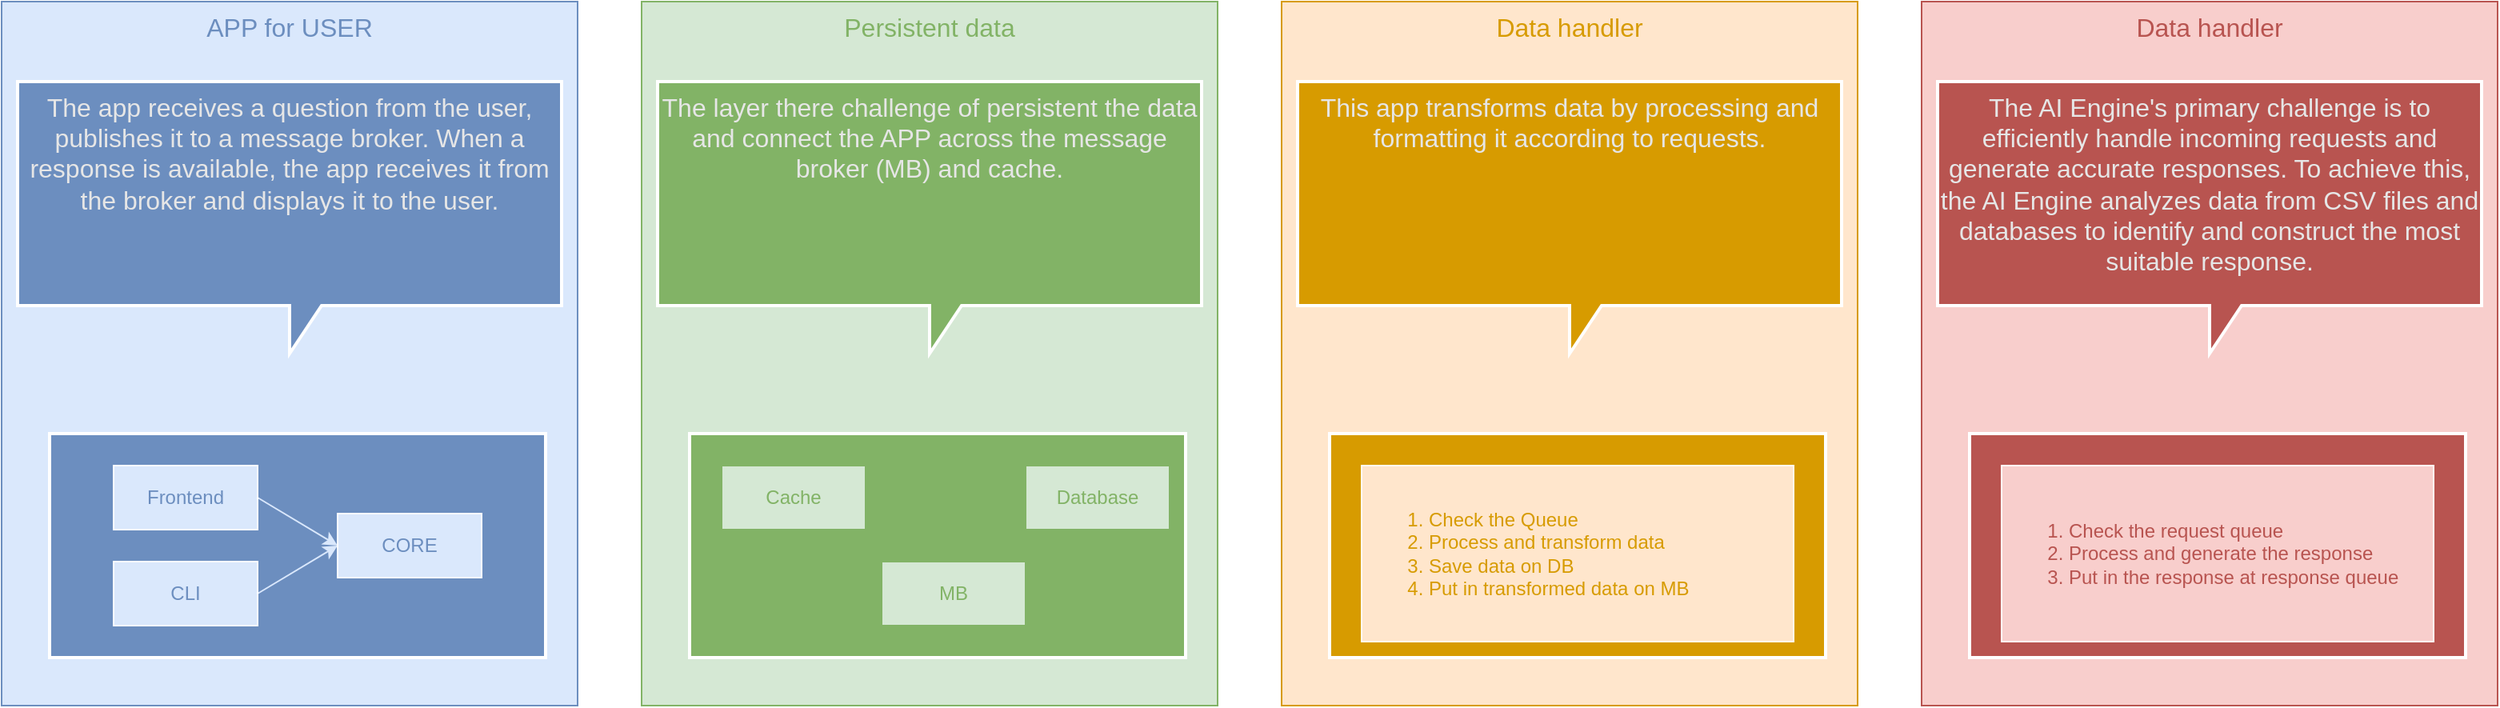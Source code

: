 <mxfile version="24.8.2">
  <diagram name="Page-1" id="_6Ou2vyIiJacVviFSDDl">
    <mxGraphModel dx="1472" dy="788" grid="1" gridSize="10" guides="1" tooltips="1" connect="1" arrows="1" fold="1" page="1" pageScale="1" pageWidth="850" pageHeight="1100" math="0" shadow="0">
      <root>
        <mxCell id="0" />
        <mxCell id="1" parent="0" />
        <mxCell id="4Rh9HGUH51ezD_pu8aO8-1" value="&lt;font color=&quot;#6c8ebf&quot; style=&quot;font-size: 16px;&quot;&gt;APP for USER&lt;/font&gt;" style="rounded=0;whiteSpace=wrap;html=1;verticalAlign=top;fillColor=#DAE8FC;strokeColor=#6C8EBF;" vertex="1" parent="1">
          <mxGeometry x="40" y="120" width="360" height="440" as="geometry" />
        </mxCell>
        <mxCell id="4Rh9HGUH51ezD_pu8aO8-2" value="&lt;span id=&quot;docs-internal-guid-0b733362-7fff-4ea3-4a3c-9b98c2995169&quot;&gt;&lt;p style=&quot;line-height:1.2;margin-top:0pt;margin-bottom:0pt;&quot; dir=&quot;ltr&quot;&gt;&lt;span style=&quot;font-size: 12pt; font-family: Arial, sans-serif; background-color: transparent; font-variant-numeric: normal; font-variant-east-asian: normal; font-variant-alternates: normal; font-variant-position: normal; font-variant-emoji: normal; vertical-align: baseline; white-space-collapse: preserve;&quot;&gt;&lt;font color=&quot;#e6e6e6&quot;&gt;The app receives a question from the user, publishes it to a message broker. When a response is available, the app receives it from the broker and displays it to the user.&lt;/font&gt;&lt;/span&gt;&lt;/p&gt;&lt;div&gt;&lt;span style=&quot;font-size: 12pt; font-family: Arial, sans-serif; background-color: transparent; font-variant-numeric: normal; font-variant-east-asian: normal; font-variant-alternates: normal; font-variant-position: normal; font-variant-emoji: normal; vertical-align: baseline; white-space-collapse: preserve;&quot;&gt;&lt;br&gt;&lt;/span&gt;&lt;/div&gt;&lt;/span&gt;" style="shape=callout;whiteSpace=wrap;html=1;perimeter=calloutPerimeter;fillColor=#6C8EBF;strokeColor=#FFFFFF;strokeWidth=2;verticalAlign=top;" vertex="1" parent="1">
          <mxGeometry x="50" y="170" width="340" height="170" as="geometry" />
        </mxCell>
        <mxCell id="4Rh9HGUH51ezD_pu8aO8-3" value="" style="rounded=0;whiteSpace=wrap;html=1;strokeColor=#FFFFFF;fillColor=#6C8EBF;strokeWidth=2;" vertex="1" parent="1">
          <mxGeometry x="70" y="390" width="310" height="140" as="geometry" />
        </mxCell>
        <mxCell id="4Rh9HGUH51ezD_pu8aO8-13" style="rounded=0;orthogonalLoop=1;jettySize=auto;html=1;entryX=0;entryY=0.5;entryDx=0;entryDy=0;exitX=1;exitY=0.5;exitDx=0;exitDy=0;strokeColor=#DAE8FC;" edge="1" parent="1" source="4Rh9HGUH51ezD_pu8aO8-4" target="4Rh9HGUH51ezD_pu8aO8-6">
          <mxGeometry relative="1" as="geometry" />
        </mxCell>
        <mxCell id="4Rh9HGUH51ezD_pu8aO8-4" value="Frontend" style="rounded=0;whiteSpace=wrap;html=1;fillColor=#DAE8FC;strokeColor=#FFFFFF;fontColor=#6C8EBF;" vertex="1" parent="1">
          <mxGeometry x="110" y="410" width="90" height="40" as="geometry" />
        </mxCell>
        <mxCell id="4Rh9HGUH51ezD_pu8aO8-14" style="rounded=0;orthogonalLoop=1;jettySize=auto;html=1;entryX=0;entryY=0.5;entryDx=0;entryDy=0;exitX=1;exitY=0.5;exitDx=0;exitDy=0;strokeColor=#DAE8FC;" edge="1" parent="1" source="4Rh9HGUH51ezD_pu8aO8-5" target="4Rh9HGUH51ezD_pu8aO8-6">
          <mxGeometry relative="1" as="geometry" />
        </mxCell>
        <mxCell id="4Rh9HGUH51ezD_pu8aO8-5" value="CLI" style="rounded=0;whiteSpace=wrap;html=1;fillColor=#DAE8FC;strokeColor=#FFFFFF;fontColor=#6C8EBF;" vertex="1" parent="1">
          <mxGeometry x="110" y="470" width="90" height="40" as="geometry" />
        </mxCell>
        <mxCell id="4Rh9HGUH51ezD_pu8aO8-6" value="CORE" style="rounded=0;whiteSpace=wrap;html=1;fillColor=#DAE8FC;strokeColor=#FFFFFF;fontColor=#6C8EBF;" vertex="1" parent="1">
          <mxGeometry x="250" y="440" width="90" height="40" as="geometry" />
        </mxCell>
        <mxCell id="4Rh9HGUH51ezD_pu8aO8-7" value="&lt;font color=&quot;#82b366&quot; style=&quot;font-size: 16px;&quot;&gt;Persistent data&lt;/font&gt;" style="rounded=0;whiteSpace=wrap;html=1;verticalAlign=top;fillColor=#d5e8d4;strokeColor=#82b366;" vertex="1" parent="1">
          <mxGeometry x="440" y="120" width="360" height="440" as="geometry" />
        </mxCell>
        <mxCell id="4Rh9HGUH51ezD_pu8aO8-8" value="&lt;span id=&quot;docs-internal-guid-0b733362-7fff-4ea3-4a3c-9b98c2995169&quot;&gt;&lt;font color=&quot;#e6e6e6&quot;&gt;&lt;p style=&quot;line-height:1.2;margin-top:0pt;margin-bottom:0pt;&quot; dir=&quot;ltr&quot;&gt;&lt;span id=&quot;docs-internal-guid-7b22f9f0-7fff-ddb9-b5e7-70d76967f449&quot;&gt;&lt;/span&gt;&lt;/p&gt;&lt;p style=&quot;line-height:1.2;margin-top:0pt;margin-bottom:0pt;&quot; dir=&quot;ltr&quot;&gt;&lt;span style=&quot;font-size: 12pt; font-family: Arial, sans-serif; background-color: transparent; font-weight: 400; font-style: normal; font-variant: normal; text-decoration: none; vertical-align: baseline; white-space: pre-wrap;&quot;&gt;The layer there challenge of persistent the data and connect the APP across the message broker (MB) and cache.&lt;/span&gt;&lt;/p&gt;&lt;/font&gt;&lt;/span&gt;" style="shape=callout;whiteSpace=wrap;html=1;perimeter=calloutPerimeter;fillColor=#82B366;strokeColor=#FFFFFF;strokeWidth=2;verticalAlign=top;" vertex="1" parent="1">
          <mxGeometry x="450" y="170" width="340" height="170" as="geometry" />
        </mxCell>
        <mxCell id="4Rh9HGUH51ezD_pu8aO8-9" value="" style="rounded=0;whiteSpace=wrap;html=1;strokeColor=#FFFFFF;fillColor=#82B366;strokeWidth=2;" vertex="1" parent="1">
          <mxGeometry x="470" y="390" width="310" height="140" as="geometry" />
        </mxCell>
        <mxCell id="4Rh9HGUH51ezD_pu8aO8-10" value="Cache" style="rounded=0;whiteSpace=wrap;html=1;fillColor=#d5e8d4;strokeColor=#82b366;fontColor=#82B366;" vertex="1" parent="1">
          <mxGeometry x="490" y="410" width="90" height="40" as="geometry" />
        </mxCell>
        <mxCell id="4Rh9HGUH51ezD_pu8aO8-11" value="MB" style="rounded=0;whiteSpace=wrap;html=1;fillColor=#d5e8d4;strokeColor=#82b366;fontColor=#82B366;" vertex="1" parent="1">
          <mxGeometry x="590" y="470" width="90" height="40" as="geometry" />
        </mxCell>
        <mxCell id="4Rh9HGUH51ezD_pu8aO8-12" value="Database" style="rounded=0;whiteSpace=wrap;html=1;fillColor=#d5e8d4;strokeColor=#82b366;fontColor=#82B366;" vertex="1" parent="1">
          <mxGeometry x="680" y="410" width="90" height="40" as="geometry" />
        </mxCell>
        <mxCell id="4Rh9HGUH51ezD_pu8aO8-15" value="&lt;font style=&quot;font-size: 16px;&quot;&gt;Data handler&lt;/font&gt;" style="rounded=0;whiteSpace=wrap;html=1;verticalAlign=top;fillColor=#ffe6cc;strokeColor=#d79b00;fontColor=#D79B00;" vertex="1" parent="1">
          <mxGeometry x="840" y="120" width="360" height="440" as="geometry" />
        </mxCell>
        <mxCell id="4Rh9HGUH51ezD_pu8aO8-16" value="&lt;span id=&quot;docs-internal-guid-0b733362-7fff-4ea3-4a3c-9b98c2995169&quot;&gt;&lt;font color=&quot;#e6e6e6&quot;&gt;&lt;p style=&quot;line-height:1.2;margin-top:0pt;margin-bottom:0pt;&quot; dir=&quot;ltr&quot;&gt;&lt;span id=&quot;docs-internal-guid-7b22f9f0-7fff-ddb9-b5e7-70d76967f449&quot;&gt;&lt;/span&gt;&lt;/p&gt;&lt;p style=&quot;line-height:1.2;margin-top:0pt;margin-bottom:0pt;&quot; dir=&quot;ltr&quot;&gt;&lt;span style=&quot;font-size: 12pt; font-family: Arial, sans-serif; background-color: transparent; font-weight: 400; font-style: normal; font-variant: normal; text-decoration: none; vertical-align: baseline; white-space: pre-wrap;&quot;&gt;This app transforms data by processing and formatting it according to requests.&lt;/span&gt;&lt;/p&gt;&lt;/font&gt;&lt;/span&gt;" style="shape=callout;whiteSpace=wrap;html=1;perimeter=calloutPerimeter;fillColor=#D79B00;strokeColor=#FFFFFF;strokeWidth=2;verticalAlign=top;" vertex="1" parent="1">
          <mxGeometry x="850" y="170" width="340" height="170" as="geometry" />
        </mxCell>
        <mxCell id="4Rh9HGUH51ezD_pu8aO8-17" value="" style="rounded=0;whiteSpace=wrap;html=1;strokeColor=#FFFFFF;fillColor=#D79B00;strokeWidth=2;" vertex="1" parent="1">
          <mxGeometry x="870" y="390" width="310" height="140" as="geometry" />
        </mxCell>
        <mxCell id="4Rh9HGUH51ezD_pu8aO8-18" value="&lt;ol&gt;&lt;li&gt;Check the Queue&lt;/li&gt;&lt;li&gt;Process and transform data&lt;/li&gt;&lt;li&gt;Save data on DB&lt;/li&gt;&lt;li&gt;Put in transformed data on MB&amp;nbsp;&lt;/li&gt;&lt;/ol&gt;" style="rounded=0;whiteSpace=wrap;html=1;fillColor=#ffe6cc;strokeColor=#FFFFFF;align=left;fontColor=#D79B00;" vertex="1" parent="1">
          <mxGeometry x="890" y="410" width="270" height="110" as="geometry" />
        </mxCell>
        <mxCell id="4Rh9HGUH51ezD_pu8aO8-21" value="&lt;font style=&quot;font-size: 16px;&quot;&gt;Data handler&lt;/font&gt;" style="rounded=0;whiteSpace=wrap;html=1;verticalAlign=top;fillColor=#f8cecc;strokeColor=#b85450;fontColor=#B85450;" vertex="1" parent="1">
          <mxGeometry x="1240" y="120" width="360" height="440" as="geometry" />
        </mxCell>
        <mxCell id="4Rh9HGUH51ezD_pu8aO8-22" value="&lt;span id=&quot;docs-internal-guid-0b733362-7fff-4ea3-4a3c-9b98c2995169&quot;&gt;&lt;font color=&quot;#e6e6e6&quot;&gt;&lt;p style=&quot;line-height:1.2;margin-top:0pt;margin-bottom:0pt;&quot; dir=&quot;ltr&quot;&gt;&lt;span id=&quot;docs-internal-guid-7b22f9f0-7fff-ddb9-b5e7-70d76967f449&quot;&gt;&lt;/span&gt;&lt;/p&gt;&lt;p style=&quot;line-height:1.2;margin-top:0pt;margin-bottom:0pt;&quot; dir=&quot;ltr&quot;&gt;&lt;span style=&quot;font-size: 12pt; font-family: Arial, sans-serif; background-color: transparent; font-weight: 400; font-style: normal; font-variant: normal; text-decoration: none; vertical-align: baseline; white-space: pre-wrap;&quot;&gt;The AI Engine&#39;s primary challenge is to efficiently handle incoming requests and generate accurate responses. To achieve this, the AI Engine analyzes data from CSV files and databases to identify and construct the most suitable response.&lt;/span&gt;&lt;/p&gt;&lt;/font&gt;&lt;/span&gt;" style="shape=callout;whiteSpace=wrap;html=1;perimeter=calloutPerimeter;fillColor=#B85450;strokeColor=#FFFFFF;strokeWidth=2;verticalAlign=top;" vertex="1" parent="1">
          <mxGeometry x="1250" y="170" width="340" height="170" as="geometry" />
        </mxCell>
        <mxCell id="4Rh9HGUH51ezD_pu8aO8-23" value="" style="rounded=0;whiteSpace=wrap;html=1;strokeColor=#FFFFFF;fillColor=#B85450;strokeWidth=2;" vertex="1" parent="1">
          <mxGeometry x="1270" y="390" width="310" height="140" as="geometry" />
        </mxCell>
        <mxCell id="4Rh9HGUH51ezD_pu8aO8-24" value="&lt;ol&gt;&lt;li&gt;Check the request queue&lt;/li&gt;&lt;li&gt;Process and generate the response&lt;/li&gt;&lt;li&gt;Put in the response at response queue&lt;/li&gt;&lt;/ol&gt;" style="rounded=0;whiteSpace=wrap;html=1;fillColor=#f8cecc;strokeColor=#FFFFFF;align=left;fontColor=#B85450;" vertex="1" parent="1">
          <mxGeometry x="1290" y="410" width="270" height="110" as="geometry" />
        </mxCell>
      </root>
    </mxGraphModel>
  </diagram>
</mxfile>
